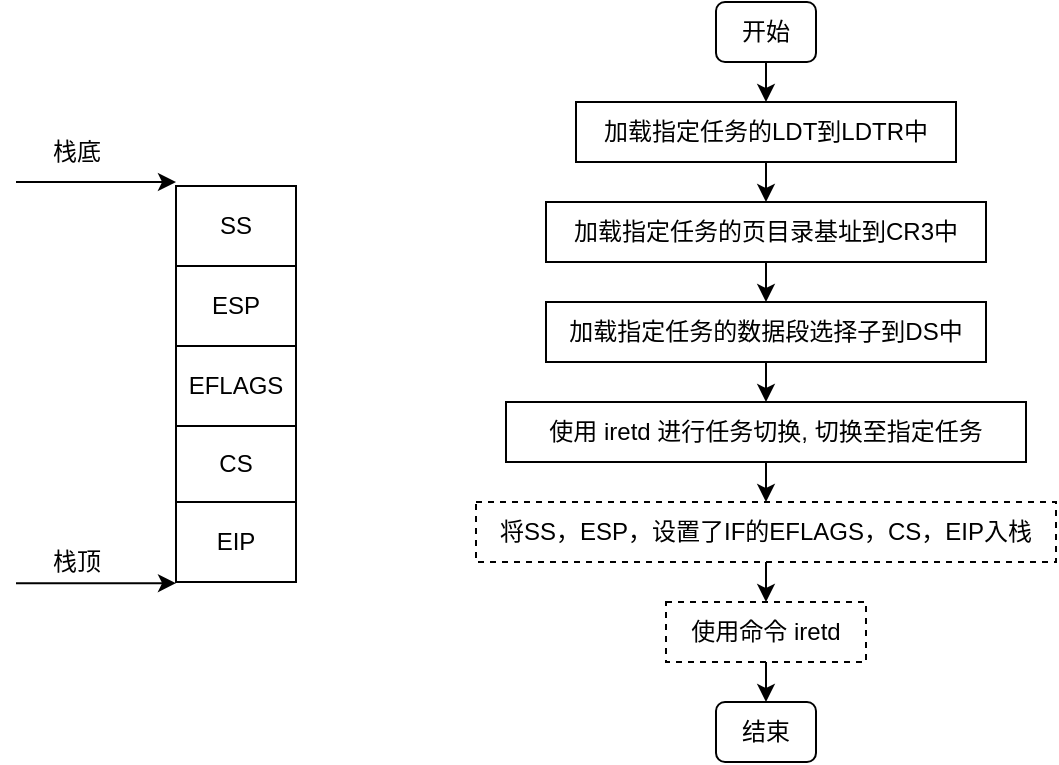 <mxfile scale="5" border="0">
    <diagram id="CyopxzXH8fwtsBP3mDXC" name="第 1 页">
        <mxGraphModel dx="1403" dy="433" grid="1" gridSize="10" guides="1" tooltips="1" connect="1" arrows="1" fold="1" page="1" pageScale="1" pageWidth="827" pageHeight="1169" math="0" shadow="0">
            <root>
                <mxCell id="0"/>
                <mxCell id="1" parent="0"/>
                <mxCell id="52" style="edgeStyle=none;html=1;exitX=0.5;exitY=1;exitDx=0;exitDy=0;entryX=0.5;entryY=0;entryDx=0;entryDy=0;fontFamily=Helvetica;" parent="1" source="2" target="47" edge="1">
                    <mxGeometry relative="1" as="geometry"/>
                </mxCell>
                <mxCell id="2" value="&lt;font&gt;开始&lt;/font&gt;" style="rounded=1;whiteSpace=wrap;html=1;fontFamily=Helvetica;" parent="1" vertex="1">
                    <mxGeometry x="85" width="50" height="30" as="geometry"/>
                </mxCell>
                <mxCell id="5" value="" style="edgeStyle=none;html=1;fontFamily=Helvetica;" parent="1" source="3" target="4" edge="1">
                    <mxGeometry relative="1" as="geometry"/>
                </mxCell>
                <mxCell id="3" value="&lt;div style=&quot;line-height: 19px;&quot;&gt;&lt;span style=&quot;background-color: initial;&quot;&gt;&lt;font style=&quot;font-size: 12px;&quot;&gt;加载指定任务的数据段选择子到DS中&lt;/font&gt;&lt;/span&gt;&lt;/div&gt;" style="rounded=0;whiteSpace=wrap;html=1;fontFamily=Helvetica;" parent="1" vertex="1">
                    <mxGeometry y="150" width="220" height="30" as="geometry"/>
                </mxCell>
                <mxCell id="7" value="" style="edgeStyle=none;html=1;fontFamily=Helvetica;" parent="1" source="4" target="6" edge="1">
                    <mxGeometry relative="1" as="geometry"/>
                </mxCell>
                <mxCell id="4" value="&lt;div style=&quot;line-height: 19px;&quot;&gt;&lt;font style=&quot;font-size: 12px;&quot;&gt;使用 iretd 进行任务切换, 切换至指定任务&lt;/font&gt;&lt;/div&gt;" style="whiteSpace=wrap;html=1;rounded=0;fontFamily=Helvetica;" parent="1" vertex="1">
                    <mxGeometry x="-20" y="200" width="260" height="30" as="geometry"/>
                </mxCell>
                <mxCell id="9" value="" style="edgeStyle=none;html=1;fontFamily=Helvetica;" parent="1" source="6" target="8" edge="1">
                    <mxGeometry relative="1" as="geometry"/>
                </mxCell>
                <mxCell id="6" value="&lt;font&gt;将SS，ESP，设置了IF的EFLAGS，CS，EIP入栈&lt;/font&gt;" style="whiteSpace=wrap;html=1;rounded=0;dashed=1;fontFamily=Helvetica;" parent="1" vertex="1">
                    <mxGeometry x="-35" y="250" width="290" height="30" as="geometry"/>
                </mxCell>
                <mxCell id="13" value="" style="edgeStyle=none;html=1;fontFamily=Helvetica;" parent="1" source="8" target="12" edge="1">
                    <mxGeometry relative="1" as="geometry"/>
                </mxCell>
                <mxCell id="8" value="&lt;font&gt;使用命令 iretd&lt;/font&gt;" style="whiteSpace=wrap;html=1;rounded=0;dashed=1;fontFamily=Helvetica;" parent="1" vertex="1">
                    <mxGeometry x="60" y="300" width="100" height="30" as="geometry"/>
                </mxCell>
                <mxCell id="12" value="&lt;font&gt;结束&lt;/font&gt;" style="rounded=1;whiteSpace=wrap;html=1;fontFamily=Helvetica;" parent="1" vertex="1">
                    <mxGeometry x="85" y="350" width="50" height="30" as="geometry"/>
                </mxCell>
                <mxCell id="32" value="" style="shape=table;startSize=0;container=1;collapsible=0;childLayout=tableLayout;" parent="1" vertex="1">
                    <mxGeometry x="-185" y="92" width="60" height="198" as="geometry"/>
                </mxCell>
                <mxCell id="33" value="" style="shape=tableRow;horizontal=0;startSize=0;swimlaneHead=0;swimlaneBody=0;top=0;left=0;bottom=0;right=0;collapsible=0;dropTarget=0;fillColor=none;points=[[0,0.5],[1,0.5]];portConstraint=eastwest;dashed=1;" parent="32" vertex="1">
                    <mxGeometry width="60" height="40" as="geometry"/>
                </mxCell>
                <mxCell id="34" value="SS" style="shape=partialRectangle;html=1;whiteSpace=wrap;connectable=0;overflow=hidden;fillColor=none;top=0;left=0;bottom=0;right=0;pointerEvents=1;dashed=1;" parent="33" vertex="1">
                    <mxGeometry width="60" height="40" as="geometry">
                        <mxRectangle width="60" height="40" as="alternateBounds"/>
                    </mxGeometry>
                </mxCell>
                <mxCell id="35" value="" style="shape=tableRow;horizontal=0;startSize=0;swimlaneHead=0;swimlaneBody=0;top=0;left=0;bottom=0;right=0;collapsible=0;dropTarget=0;fillColor=none;points=[[0,0.5],[1,0.5]];portConstraint=eastwest;dashed=1;" parent="32" vertex="1">
                    <mxGeometry y="40" width="60" height="40" as="geometry"/>
                </mxCell>
                <mxCell id="36" value="ESP" style="shape=partialRectangle;html=1;whiteSpace=wrap;connectable=0;overflow=hidden;fillColor=none;top=0;left=0;bottom=0;right=0;pointerEvents=1;dashed=1;" parent="35" vertex="1">
                    <mxGeometry width="60" height="40" as="geometry">
                        <mxRectangle width="60" height="40" as="alternateBounds"/>
                    </mxGeometry>
                </mxCell>
                <mxCell id="37" value="" style="shape=tableRow;horizontal=0;startSize=0;swimlaneHead=0;swimlaneBody=0;top=0;left=0;bottom=0;right=0;collapsible=0;dropTarget=0;fillColor=none;points=[[0,0.5],[1,0.5]];portConstraint=eastwest;dashed=1;" parent="32" vertex="1">
                    <mxGeometry y="80" width="60" height="40" as="geometry"/>
                </mxCell>
                <mxCell id="38" value="EFLAGS" style="shape=partialRectangle;html=1;whiteSpace=wrap;connectable=0;overflow=hidden;fillColor=none;top=0;left=0;bottom=0;right=0;pointerEvents=1;dashed=1;" parent="37" vertex="1">
                    <mxGeometry width="60" height="40" as="geometry">
                        <mxRectangle width="60" height="40" as="alternateBounds"/>
                    </mxGeometry>
                </mxCell>
                <mxCell id="39" value="" style="shape=tableRow;horizontal=0;startSize=0;swimlaneHead=0;swimlaneBody=0;top=0;left=0;bottom=0;right=0;collapsible=0;dropTarget=0;fillColor=none;points=[[0,0.5],[1,0.5]];portConstraint=eastwest;dashed=1;" parent="32" vertex="1">
                    <mxGeometry y="120" width="60" height="38" as="geometry"/>
                </mxCell>
                <mxCell id="40" value="CS" style="shape=partialRectangle;html=1;whiteSpace=wrap;connectable=0;overflow=hidden;fillColor=none;top=0;left=0;bottom=0;right=0;pointerEvents=1;dashed=1;" parent="39" vertex="1">
                    <mxGeometry width="60" height="38" as="geometry">
                        <mxRectangle width="60" height="38" as="alternateBounds"/>
                    </mxGeometry>
                </mxCell>
                <mxCell id="41" value="" style="shape=tableRow;horizontal=0;startSize=0;swimlaneHead=0;swimlaneBody=0;top=0;left=0;bottom=0;right=0;collapsible=0;dropTarget=0;fillColor=none;points=[[0,0.5],[1,0.5]];portConstraint=eastwest;dashed=1;" parent="32" vertex="1">
                    <mxGeometry y="158" width="60" height="40" as="geometry"/>
                </mxCell>
                <mxCell id="42" value="EIP" style="shape=partialRectangle;html=1;whiteSpace=wrap;connectable=0;overflow=hidden;fillColor=none;top=0;left=0;bottom=0;right=0;pointerEvents=1;dashed=1;" parent="41" vertex="1">
                    <mxGeometry width="60" height="40" as="geometry">
                        <mxRectangle width="60" height="40" as="alternateBounds"/>
                    </mxGeometry>
                </mxCell>
                <mxCell id="43" value="" style="endArrow=classic;html=1;" parent="1" edge="1">
                    <mxGeometry width="50" height="50" relative="1" as="geometry">
                        <mxPoint x="-265.0" y="90" as="sourcePoint"/>
                        <mxPoint x="-185.0" y="90" as="targetPoint"/>
                    </mxGeometry>
                </mxCell>
                <mxCell id="44" value="" style="endArrow=classic;html=1;" parent="1" edge="1">
                    <mxGeometry width="50" height="50" relative="1" as="geometry">
                        <mxPoint x="-265.0" y="290.57" as="sourcePoint"/>
                        <mxPoint x="-185.0" y="290.57" as="targetPoint"/>
                    </mxGeometry>
                </mxCell>
                <mxCell id="45" value="栈底" style="text;html=1;align=center;verticalAlign=middle;resizable=0;points=[];autosize=1;strokeColor=none;fillColor=none;" parent="1" vertex="1">
                    <mxGeometry x="-260" y="60" width="50" height="30" as="geometry"/>
                </mxCell>
                <mxCell id="46" value="栈顶" style="text;html=1;align=center;verticalAlign=middle;resizable=0;points=[];autosize=1;strokeColor=none;fillColor=none;" parent="1" vertex="1">
                    <mxGeometry x="-260" y="265" width="50" height="30" as="geometry"/>
                </mxCell>
                <mxCell id="53" style="edgeStyle=none;html=1;exitX=0.5;exitY=1;exitDx=0;exitDy=0;entryX=0.5;entryY=0;entryDx=0;entryDy=0;fontFamily=Helvetica;" parent="1" source="47" target="50" edge="1">
                    <mxGeometry relative="1" as="geometry"/>
                </mxCell>
                <mxCell id="47" value="&lt;font&gt;加载指定任务的LDT到LDTR中&lt;/font&gt;" style="rounded=0;whiteSpace=wrap;html=1;fontFamily=Helvetica;" parent="1" vertex="1">
                    <mxGeometry x="15" y="50" width="190" height="30" as="geometry"/>
                </mxCell>
                <mxCell id="54" style="edgeStyle=none;html=1;exitX=0.5;exitY=1;exitDx=0;exitDy=0;entryX=0.5;entryY=0;entryDx=0;entryDy=0;fontFamily=Helvetica;" parent="1" source="50" target="3" edge="1">
                    <mxGeometry relative="1" as="geometry"/>
                </mxCell>
                <mxCell id="50" value="&lt;font&gt;加载指定任务的页目录基址到CR3中&lt;/font&gt;" style="rounded=0;whiteSpace=wrap;html=1;fontFamily=Helvetica;" parent="1" vertex="1">
                    <mxGeometry y="100" width="220" height="30" as="geometry"/>
                </mxCell>
            </root>
        </mxGraphModel>
    </diagram>
</mxfile>